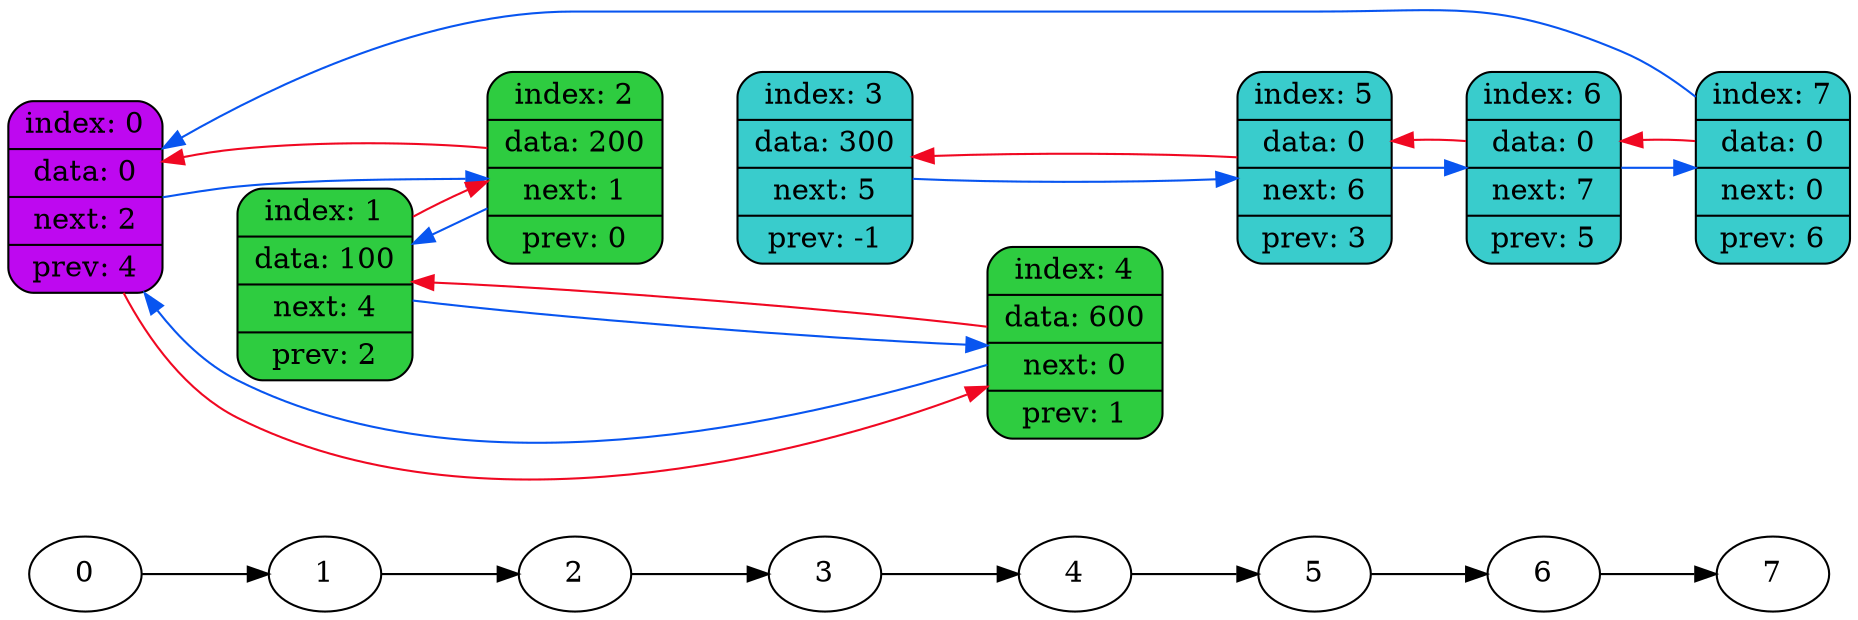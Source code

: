 digraph
{
    rankdir=LR

    "0" -> "1" -> "2" -> "3" -> "4" -> "5" -> "6" -> "7";

    node3[shape=record,style="rounded,filled",fillcolor="#39CCCC",label="index: 3 | data: 300 | next: 5 | prev: -1"];
    node5[shape=record,style="rounded,filled",fillcolor="#39CCCC",label="index: 5 | data: 0 | next: 6 | prev: 3"];
    node6[shape=record,style="rounded,filled",fillcolor="#39CCCC",label="index: 6 | data: 0 | next: 7 | prev: 5"];
    node7[shape=record,style="rounded,filled",fillcolor="#39CCCC",label="index: 7 | data: 0 | next: 0 | prev: 6"];
    node0[shape=record,style="rounded,filled",fillcolor="#BE08F0",label="index: 0 | data: 0 | next: 2 | prev: 4"];
    node2[shape=record,style="rounded,filled",fillcolor="#2ECC40",label="index: 2 | data: 200 | next: 1 | prev: 0"];
    node1[shape=record,style="rounded,filled",fillcolor="#2ECC40",label="index: 1 | data: 100 | next: 4 | prev: 2"];
    node4[shape=record,style="rounded,filled",fillcolor="#2ECC40",label="index: 4 | data: 600 | next: 0 | prev: 1"];

    node0 -> node1[color="none",penwidth=100000000]
    {rank = same; "0"; node0}
    node1 -> node2[color="none",penwidth=100000000]
    {rank = same; "1"; node1}
    node2 -> node3[color="none",penwidth=100000000]
    {rank = same; "2"; node2}
    node3 -> node4[color="none",penwidth=100000000]
    {rank = same; "3"; node3}
    node4 -> node5[color="none",penwidth=100000000]
    {rank = same; "4"; node4}
    node5 -> node6[color="none",penwidth=100000000]
    {rank = same; "5"; node5}
    node6 -> node7[color="none",penwidth=100000000]
    {rank = same; "6"; node6}
    {rank = same; "7"; node7}

    node0 -> node2[color="#0855F0"]
    node2 -> node0[color="#F00822"]
    node2 -> node1[color="#0855F0"]
    node1 -> node2[color="#F00822"]
    node1 -> node4[color="#0855F0"]
    node4 -> node1[color="#F00822"]
    node4 -> node0[color="#0855F0"]

    node0 -> node4[color="#F00822"]
    node3 -> node5[color="#0855F0"]
    node5 -> node6[color="#0855F0"]
    node6 -> node7[color="#0855F0"]
    node7 -> node0[color="#0855F0"]
    node5 -> node3[color="#F00822"]
    node6 -> node5[color="#F00822"]
    node7 -> node6[color="#F00822"]
}